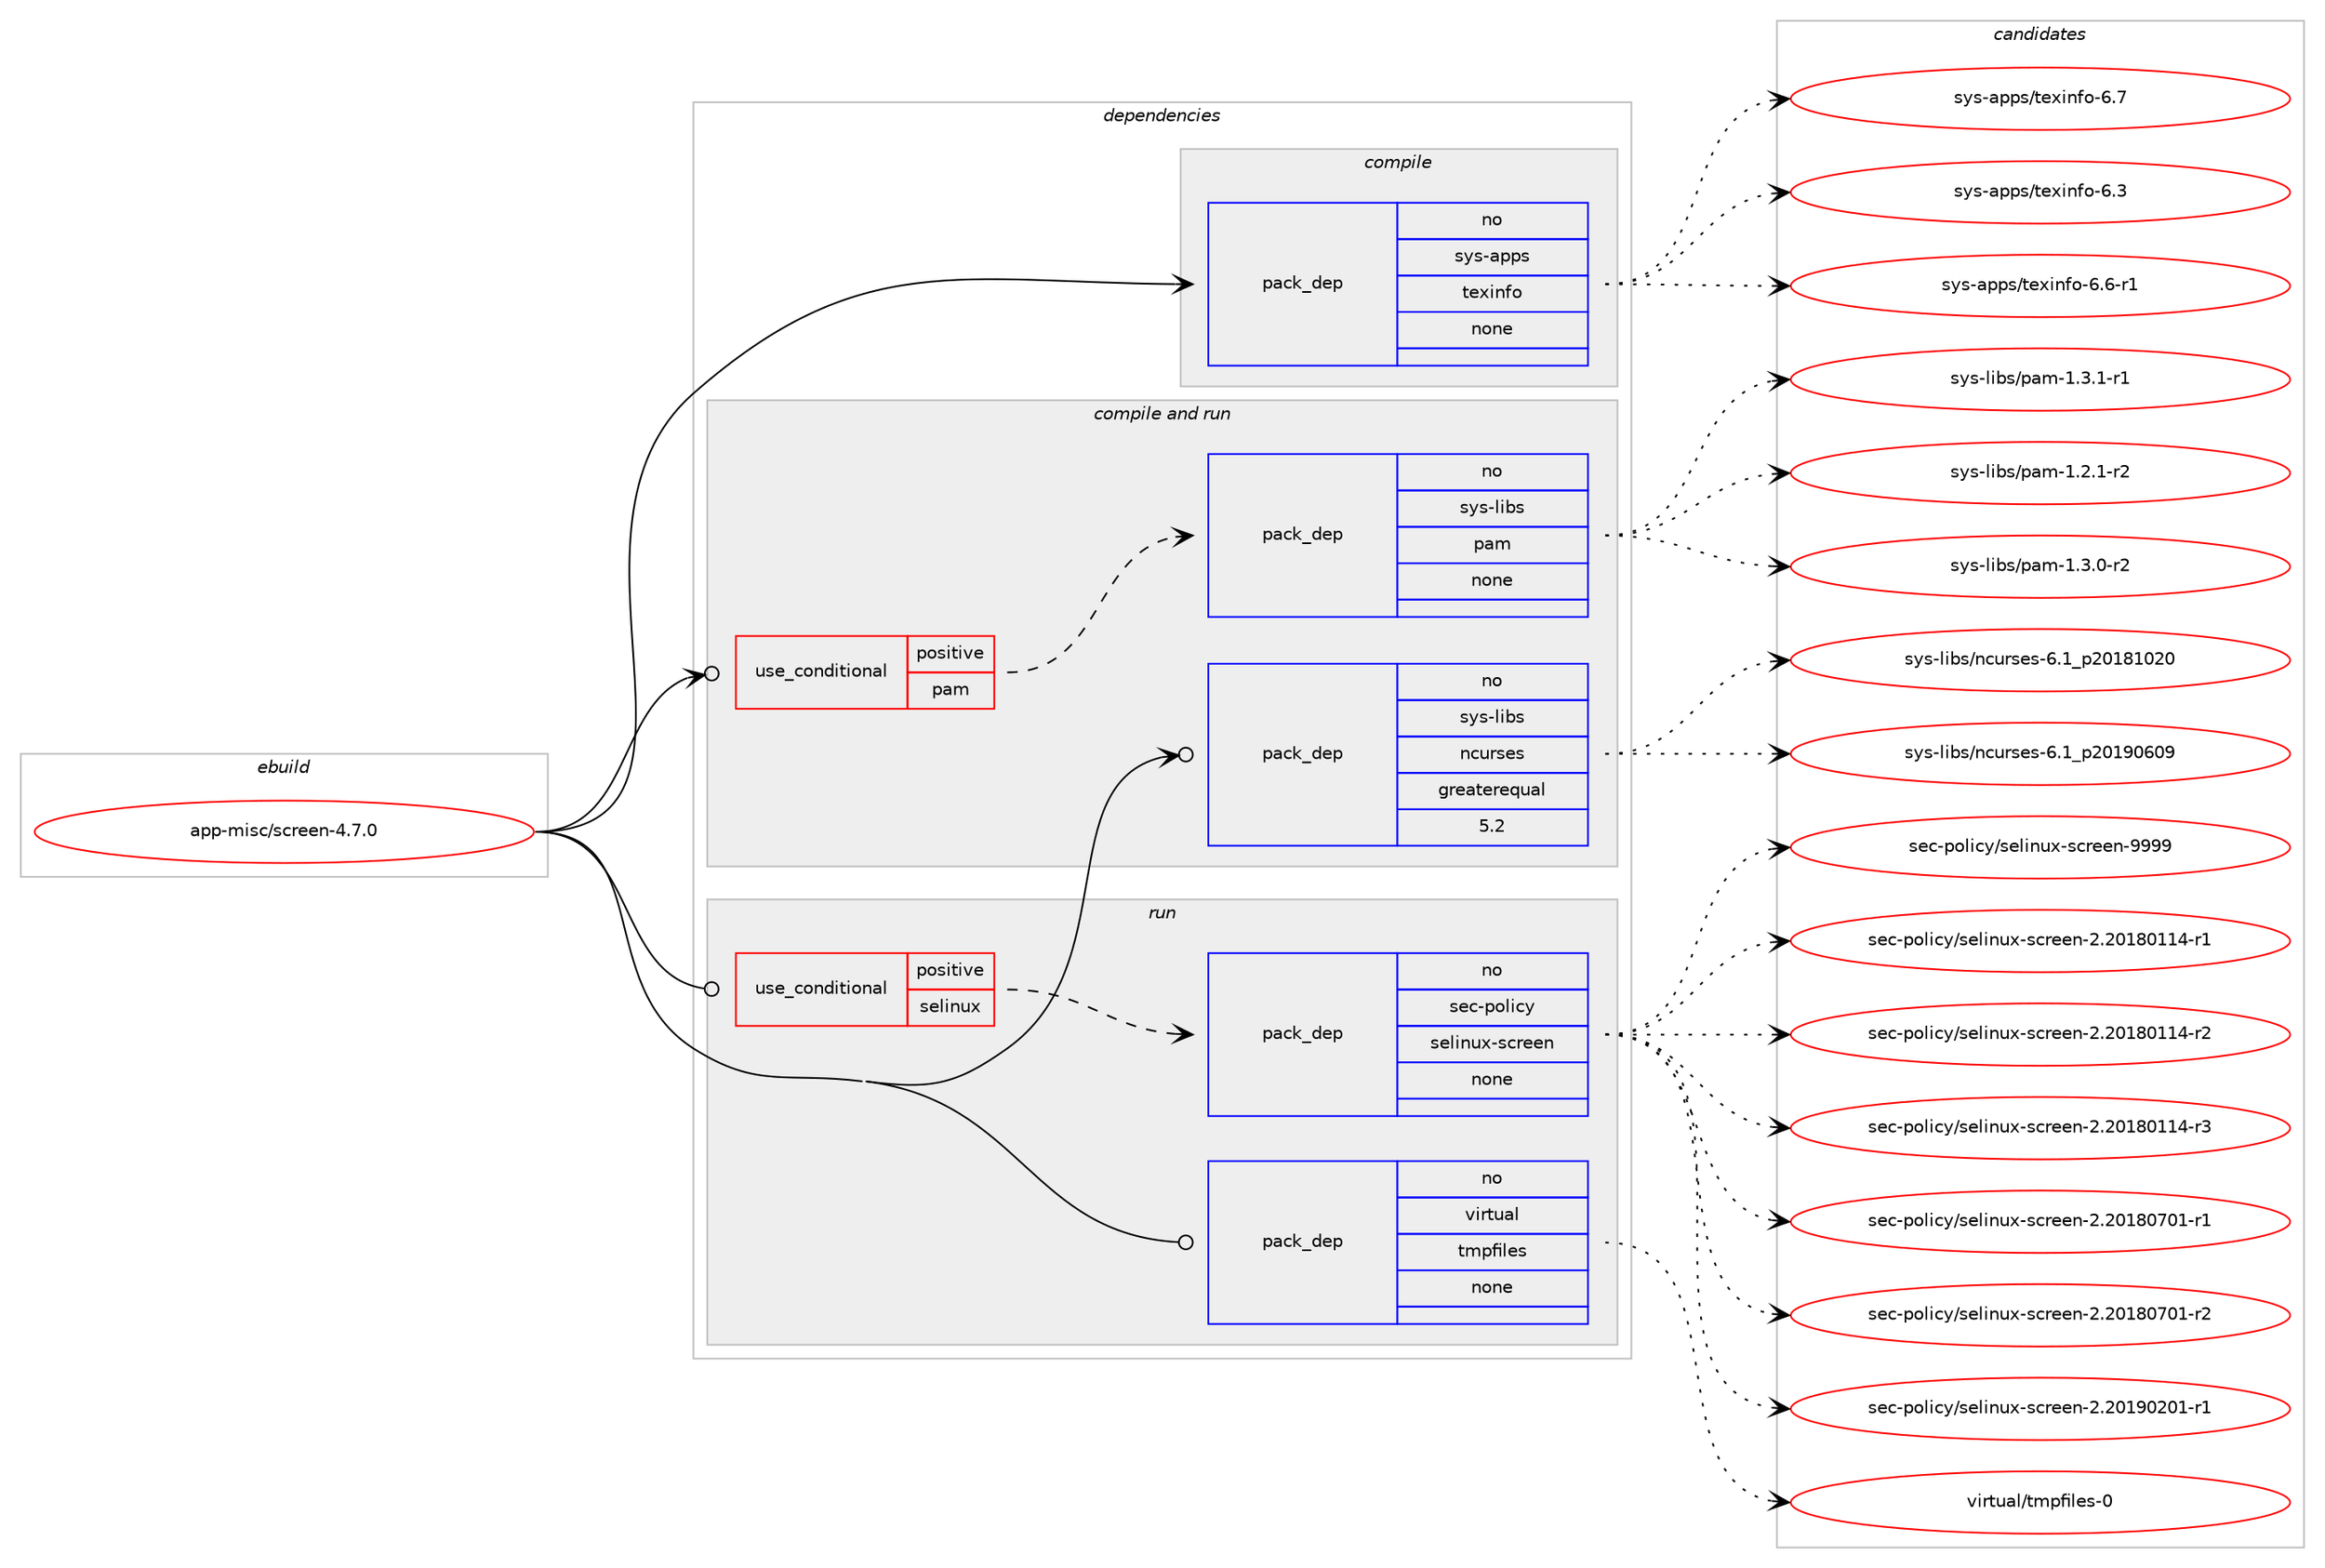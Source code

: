digraph prolog {

# *************
# Graph options
# *************

newrank=true;
concentrate=true;
compound=true;
graph [rankdir=LR,fontname=Helvetica,fontsize=10,ranksep=1.5];#, ranksep=2.5, nodesep=0.2];
edge  [arrowhead=vee];
node  [fontname=Helvetica,fontsize=10];

# **********
# The ebuild
# **********

subgraph cluster_leftcol {
color=gray;
rank=same;
label=<<i>ebuild</i>>;
id [label="app-misc/screen-4.7.0", color=red, width=4, href="../app-misc/screen-4.7.0.svg"];
}

# ****************
# The dependencies
# ****************

subgraph cluster_midcol {
color=gray;
label=<<i>dependencies</i>>;
subgraph cluster_compile {
fillcolor="#eeeeee";
style=filled;
label=<<i>compile</i>>;
subgraph pack371700 {
dependency500182 [label=<<TABLE BORDER="0" CELLBORDER="1" CELLSPACING="0" CELLPADDING="4" WIDTH="220"><TR><TD ROWSPAN="6" CELLPADDING="30">pack_dep</TD></TR><TR><TD WIDTH="110">no</TD></TR><TR><TD>sys-apps</TD></TR><TR><TD>texinfo</TD></TR><TR><TD>none</TD></TR><TR><TD></TD></TR></TABLE>>, shape=none, color=blue];
}
id:e -> dependency500182:w [weight=20,style="solid",arrowhead="vee"];
}
subgraph cluster_compileandrun {
fillcolor="#eeeeee";
style=filled;
label=<<i>compile and run</i>>;
subgraph cond119457 {
dependency500183 [label=<<TABLE BORDER="0" CELLBORDER="1" CELLSPACING="0" CELLPADDING="4"><TR><TD ROWSPAN="3" CELLPADDING="10">use_conditional</TD></TR><TR><TD>positive</TD></TR><TR><TD>pam</TD></TR></TABLE>>, shape=none, color=red];
subgraph pack371701 {
dependency500184 [label=<<TABLE BORDER="0" CELLBORDER="1" CELLSPACING="0" CELLPADDING="4" WIDTH="220"><TR><TD ROWSPAN="6" CELLPADDING="30">pack_dep</TD></TR><TR><TD WIDTH="110">no</TD></TR><TR><TD>sys-libs</TD></TR><TR><TD>pam</TD></TR><TR><TD>none</TD></TR><TR><TD></TD></TR></TABLE>>, shape=none, color=blue];
}
dependency500183:e -> dependency500184:w [weight=20,style="dashed",arrowhead="vee"];
}
id:e -> dependency500183:w [weight=20,style="solid",arrowhead="odotvee"];
subgraph pack371702 {
dependency500185 [label=<<TABLE BORDER="0" CELLBORDER="1" CELLSPACING="0" CELLPADDING="4" WIDTH="220"><TR><TD ROWSPAN="6" CELLPADDING="30">pack_dep</TD></TR><TR><TD WIDTH="110">no</TD></TR><TR><TD>sys-libs</TD></TR><TR><TD>ncurses</TD></TR><TR><TD>greaterequal</TD></TR><TR><TD>5.2</TD></TR></TABLE>>, shape=none, color=blue];
}
id:e -> dependency500185:w [weight=20,style="solid",arrowhead="odotvee"];
}
subgraph cluster_run {
fillcolor="#eeeeee";
style=filled;
label=<<i>run</i>>;
subgraph cond119458 {
dependency500186 [label=<<TABLE BORDER="0" CELLBORDER="1" CELLSPACING="0" CELLPADDING="4"><TR><TD ROWSPAN="3" CELLPADDING="10">use_conditional</TD></TR><TR><TD>positive</TD></TR><TR><TD>selinux</TD></TR></TABLE>>, shape=none, color=red];
subgraph pack371703 {
dependency500187 [label=<<TABLE BORDER="0" CELLBORDER="1" CELLSPACING="0" CELLPADDING="4" WIDTH="220"><TR><TD ROWSPAN="6" CELLPADDING="30">pack_dep</TD></TR><TR><TD WIDTH="110">no</TD></TR><TR><TD>sec-policy</TD></TR><TR><TD>selinux-screen</TD></TR><TR><TD>none</TD></TR><TR><TD></TD></TR></TABLE>>, shape=none, color=blue];
}
dependency500186:e -> dependency500187:w [weight=20,style="dashed",arrowhead="vee"];
}
id:e -> dependency500186:w [weight=20,style="solid",arrowhead="odot"];
subgraph pack371704 {
dependency500188 [label=<<TABLE BORDER="0" CELLBORDER="1" CELLSPACING="0" CELLPADDING="4" WIDTH="220"><TR><TD ROWSPAN="6" CELLPADDING="30">pack_dep</TD></TR><TR><TD WIDTH="110">no</TD></TR><TR><TD>virtual</TD></TR><TR><TD>tmpfiles</TD></TR><TR><TD>none</TD></TR><TR><TD></TD></TR></TABLE>>, shape=none, color=blue];
}
id:e -> dependency500188:w [weight=20,style="solid",arrowhead="odot"];
}
}

# **************
# The candidates
# **************

subgraph cluster_choices {
rank=same;
color=gray;
label=<<i>candidates</i>>;

subgraph choice371700 {
color=black;
nodesep=1;
choice11512111545971121121154711610112010511010211145544651 [label="sys-apps/texinfo-6.3", color=red, width=4,href="../sys-apps/texinfo-6.3.svg"];
choice115121115459711211211547116101120105110102111455446544511449 [label="sys-apps/texinfo-6.6-r1", color=red, width=4,href="../sys-apps/texinfo-6.6-r1.svg"];
choice11512111545971121121154711610112010511010211145544655 [label="sys-apps/texinfo-6.7", color=red, width=4,href="../sys-apps/texinfo-6.7.svg"];
dependency500182:e -> choice11512111545971121121154711610112010511010211145544651:w [style=dotted,weight="100"];
dependency500182:e -> choice115121115459711211211547116101120105110102111455446544511449:w [style=dotted,weight="100"];
dependency500182:e -> choice11512111545971121121154711610112010511010211145544655:w [style=dotted,weight="100"];
}
subgraph choice371701 {
color=black;
nodesep=1;
choice115121115451081059811547112971094549465046494511450 [label="sys-libs/pam-1.2.1-r2", color=red, width=4,href="../sys-libs/pam-1.2.1-r2.svg"];
choice115121115451081059811547112971094549465146484511450 [label="sys-libs/pam-1.3.0-r2", color=red, width=4,href="../sys-libs/pam-1.3.0-r2.svg"];
choice115121115451081059811547112971094549465146494511449 [label="sys-libs/pam-1.3.1-r1", color=red, width=4,href="../sys-libs/pam-1.3.1-r1.svg"];
dependency500184:e -> choice115121115451081059811547112971094549465046494511450:w [style=dotted,weight="100"];
dependency500184:e -> choice115121115451081059811547112971094549465146484511450:w [style=dotted,weight="100"];
dependency500184:e -> choice115121115451081059811547112971094549465146494511449:w [style=dotted,weight="100"];
}
subgraph choice371702 {
color=black;
nodesep=1;
choice1151211154510810598115471109911711411510111545544649951125048495649485048 [label="sys-libs/ncurses-6.1_p20181020", color=red, width=4,href="../sys-libs/ncurses-6.1_p20181020.svg"];
choice1151211154510810598115471109911711411510111545544649951125048495748544857 [label="sys-libs/ncurses-6.1_p20190609", color=red, width=4,href="../sys-libs/ncurses-6.1_p20190609.svg"];
dependency500185:e -> choice1151211154510810598115471109911711411510111545544649951125048495649485048:w [style=dotted,weight="100"];
dependency500185:e -> choice1151211154510810598115471109911711411510111545544649951125048495748544857:w [style=dotted,weight="100"];
}
subgraph choice371703 {
color=black;
nodesep=1;
choice11510199451121111081059912147115101108105110117120451159911410110111045504650484956484949524511449 [label="sec-policy/selinux-screen-2.20180114-r1", color=red, width=4,href="../sec-policy/selinux-screen-2.20180114-r1.svg"];
choice11510199451121111081059912147115101108105110117120451159911410110111045504650484956484949524511450 [label="sec-policy/selinux-screen-2.20180114-r2", color=red, width=4,href="../sec-policy/selinux-screen-2.20180114-r2.svg"];
choice11510199451121111081059912147115101108105110117120451159911410110111045504650484956484949524511451 [label="sec-policy/selinux-screen-2.20180114-r3", color=red, width=4,href="../sec-policy/selinux-screen-2.20180114-r3.svg"];
choice11510199451121111081059912147115101108105110117120451159911410110111045504650484956485548494511449 [label="sec-policy/selinux-screen-2.20180701-r1", color=red, width=4,href="../sec-policy/selinux-screen-2.20180701-r1.svg"];
choice11510199451121111081059912147115101108105110117120451159911410110111045504650484956485548494511450 [label="sec-policy/selinux-screen-2.20180701-r2", color=red, width=4,href="../sec-policy/selinux-screen-2.20180701-r2.svg"];
choice11510199451121111081059912147115101108105110117120451159911410110111045504650484957485048494511449 [label="sec-policy/selinux-screen-2.20190201-r1", color=red, width=4,href="../sec-policy/selinux-screen-2.20190201-r1.svg"];
choice1151019945112111108105991214711510110810511011712045115991141011011104557575757 [label="sec-policy/selinux-screen-9999", color=red, width=4,href="../sec-policy/selinux-screen-9999.svg"];
dependency500187:e -> choice11510199451121111081059912147115101108105110117120451159911410110111045504650484956484949524511449:w [style=dotted,weight="100"];
dependency500187:e -> choice11510199451121111081059912147115101108105110117120451159911410110111045504650484956484949524511450:w [style=dotted,weight="100"];
dependency500187:e -> choice11510199451121111081059912147115101108105110117120451159911410110111045504650484956484949524511451:w [style=dotted,weight="100"];
dependency500187:e -> choice11510199451121111081059912147115101108105110117120451159911410110111045504650484956485548494511449:w [style=dotted,weight="100"];
dependency500187:e -> choice11510199451121111081059912147115101108105110117120451159911410110111045504650484956485548494511450:w [style=dotted,weight="100"];
dependency500187:e -> choice11510199451121111081059912147115101108105110117120451159911410110111045504650484957485048494511449:w [style=dotted,weight="100"];
dependency500187:e -> choice1151019945112111108105991214711510110810511011712045115991141011011104557575757:w [style=dotted,weight="100"];
}
subgraph choice371704 {
color=black;
nodesep=1;
choice11810511411611797108471161091121021051081011154548 [label="virtual/tmpfiles-0", color=red, width=4,href="../virtual/tmpfiles-0.svg"];
dependency500188:e -> choice11810511411611797108471161091121021051081011154548:w [style=dotted,weight="100"];
}
}

}
